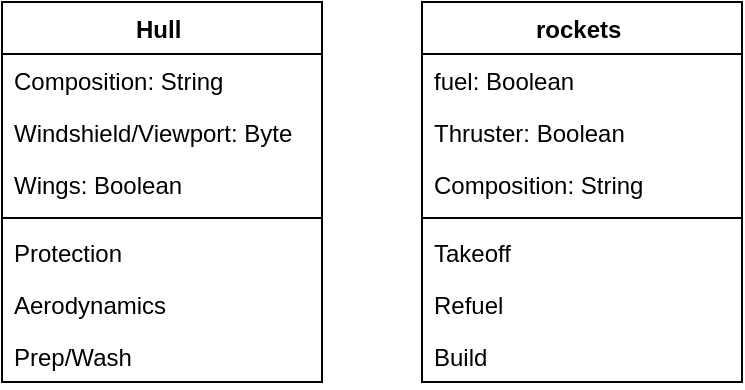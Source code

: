 <mxfile version="14.8.0" type="device"><diagram id="WyroOBDRoY8mIopFJqWI" name="Page-1"><mxGraphModel dx="1422" dy="794" grid="1" gridSize="10" guides="1" tooltips="1" connect="1" arrows="1" fold="1" page="1" pageScale="1" pageWidth="850" pageHeight="1100" math="0" shadow="0"><root><mxCell id="0"/><mxCell id="1" parent="0"/><mxCell id="rQbYnxhd61N4NcQsuvDz-1" value="Hull " style="swimlane;fontStyle=1;align=center;verticalAlign=top;childLayout=stackLayout;horizontal=1;startSize=26;horizontalStack=0;resizeParent=1;resizeParentMax=0;resizeLast=0;collapsible=1;marginBottom=0;" vertex="1" parent="1"><mxGeometry x="340" y="360" width="160" height="190" as="geometry"/></mxCell><mxCell id="rQbYnxhd61N4NcQsuvDz-2" value="Composition: String " style="text;strokeColor=none;fillColor=none;align=left;verticalAlign=top;spacingLeft=4;spacingRight=4;overflow=hidden;rotatable=0;points=[[0,0.5],[1,0.5]];portConstraint=eastwest;" vertex="1" parent="rQbYnxhd61N4NcQsuvDz-1"><mxGeometry y="26" width="160" height="26" as="geometry"/></mxCell><mxCell id="rQbYnxhd61N4NcQsuvDz-6" value="Windshield/Viewport: Byte  " style="text;strokeColor=none;fillColor=none;align=left;verticalAlign=top;spacingLeft=4;spacingRight=4;overflow=hidden;rotatable=0;points=[[0,0.5],[1,0.5]];portConstraint=eastwest;" vertex="1" parent="rQbYnxhd61N4NcQsuvDz-1"><mxGeometry y="52" width="160" height="26" as="geometry"/></mxCell><mxCell id="rQbYnxhd61N4NcQsuvDz-5" value="Wings: Boolean " style="text;strokeColor=none;fillColor=none;align=left;verticalAlign=top;spacingLeft=4;spacingRight=4;overflow=hidden;rotatable=0;points=[[0,0.5],[1,0.5]];portConstraint=eastwest;" vertex="1" parent="rQbYnxhd61N4NcQsuvDz-1"><mxGeometry y="78" width="160" height="26" as="geometry"/></mxCell><mxCell id="rQbYnxhd61N4NcQsuvDz-3" value="" style="line;strokeWidth=1;fillColor=none;align=left;verticalAlign=middle;spacingTop=-1;spacingLeft=3;spacingRight=3;rotatable=0;labelPosition=right;points=[];portConstraint=eastwest;" vertex="1" parent="rQbYnxhd61N4NcQsuvDz-1"><mxGeometry y="104" width="160" height="8" as="geometry"/></mxCell><mxCell id="rQbYnxhd61N4NcQsuvDz-7" value="Protection" style="text;strokeColor=none;fillColor=none;align=left;verticalAlign=top;spacingLeft=4;spacingRight=4;overflow=hidden;rotatable=0;points=[[0,0.5],[1,0.5]];portConstraint=eastwest;" vertex="1" parent="rQbYnxhd61N4NcQsuvDz-1"><mxGeometry y="112" width="160" height="26" as="geometry"/></mxCell><mxCell id="rQbYnxhd61N4NcQsuvDz-4" value="Aerodynamics " style="text;strokeColor=none;fillColor=none;align=left;verticalAlign=top;spacingLeft=4;spacingRight=4;overflow=hidden;rotatable=0;points=[[0,0.5],[1,0.5]];portConstraint=eastwest;" vertex="1" parent="rQbYnxhd61N4NcQsuvDz-1"><mxGeometry y="138" width="160" height="26" as="geometry"/></mxCell><mxCell id="rQbYnxhd61N4NcQsuvDz-8" value="Prep/Wash" style="text;strokeColor=none;fillColor=none;align=left;verticalAlign=top;spacingLeft=4;spacingRight=4;overflow=hidden;rotatable=0;points=[[0,0.5],[1,0.5]];portConstraint=eastwest;" vertex="1" parent="rQbYnxhd61N4NcQsuvDz-1"><mxGeometry y="164" width="160" height="26" as="geometry"/></mxCell><mxCell id="rQbYnxhd61N4NcQsuvDz-9" value="rockets " style="swimlane;fontStyle=1;align=center;verticalAlign=top;childLayout=stackLayout;horizontal=1;startSize=26;horizontalStack=0;resizeParent=1;resizeParentMax=0;resizeLast=0;collapsible=1;marginBottom=0;" vertex="1" parent="1"><mxGeometry x="550" y="360" width="160" height="190" as="geometry"/></mxCell><mxCell id="rQbYnxhd61N4NcQsuvDz-10" value="fuel: Boolean" style="text;strokeColor=none;fillColor=none;align=left;verticalAlign=top;spacingLeft=4;spacingRight=4;overflow=hidden;rotatable=0;points=[[0,0.5],[1,0.5]];portConstraint=eastwest;" vertex="1" parent="rQbYnxhd61N4NcQsuvDz-9"><mxGeometry y="26" width="160" height="26" as="geometry"/></mxCell><mxCell id="rQbYnxhd61N4NcQsuvDz-11" value="Thruster: Boolean" style="text;strokeColor=none;fillColor=none;align=left;verticalAlign=top;spacingLeft=4;spacingRight=4;overflow=hidden;rotatable=0;points=[[0,0.5],[1,0.5]];portConstraint=eastwest;" vertex="1" parent="rQbYnxhd61N4NcQsuvDz-9"><mxGeometry y="52" width="160" height="26" as="geometry"/></mxCell><mxCell id="rQbYnxhd61N4NcQsuvDz-12" value="Composition: String" style="text;strokeColor=none;fillColor=none;align=left;verticalAlign=top;spacingLeft=4;spacingRight=4;overflow=hidden;rotatable=0;points=[[0,0.5],[1,0.5]];portConstraint=eastwest;" vertex="1" parent="rQbYnxhd61N4NcQsuvDz-9"><mxGeometry y="78" width="160" height="26" as="geometry"/></mxCell><mxCell id="rQbYnxhd61N4NcQsuvDz-13" value="" style="line;strokeWidth=1;fillColor=none;align=left;verticalAlign=middle;spacingTop=-1;spacingLeft=3;spacingRight=3;rotatable=0;labelPosition=right;points=[];portConstraint=eastwest;" vertex="1" parent="rQbYnxhd61N4NcQsuvDz-9"><mxGeometry y="104" width="160" height="8" as="geometry"/></mxCell><mxCell id="rQbYnxhd61N4NcQsuvDz-14" value="Takeoff" style="text;strokeColor=none;fillColor=none;align=left;verticalAlign=top;spacingLeft=4;spacingRight=4;overflow=hidden;rotatable=0;points=[[0,0.5],[1,0.5]];portConstraint=eastwest;" vertex="1" parent="rQbYnxhd61N4NcQsuvDz-9"><mxGeometry y="112" width="160" height="26" as="geometry"/></mxCell><mxCell id="rQbYnxhd61N4NcQsuvDz-15" value="Refuel " style="text;strokeColor=none;fillColor=none;align=left;verticalAlign=top;spacingLeft=4;spacingRight=4;overflow=hidden;rotatable=0;points=[[0,0.5],[1,0.5]];portConstraint=eastwest;" vertex="1" parent="rQbYnxhd61N4NcQsuvDz-9"><mxGeometry y="138" width="160" height="26" as="geometry"/></mxCell><mxCell id="rQbYnxhd61N4NcQsuvDz-16" value="Build" style="text;strokeColor=none;fillColor=none;align=left;verticalAlign=top;spacingLeft=4;spacingRight=4;overflow=hidden;rotatable=0;points=[[0,0.5],[1,0.5]];portConstraint=eastwest;" vertex="1" parent="rQbYnxhd61N4NcQsuvDz-9"><mxGeometry y="164" width="160" height="26" as="geometry"/></mxCell></root></mxGraphModel></diagram></mxfile>